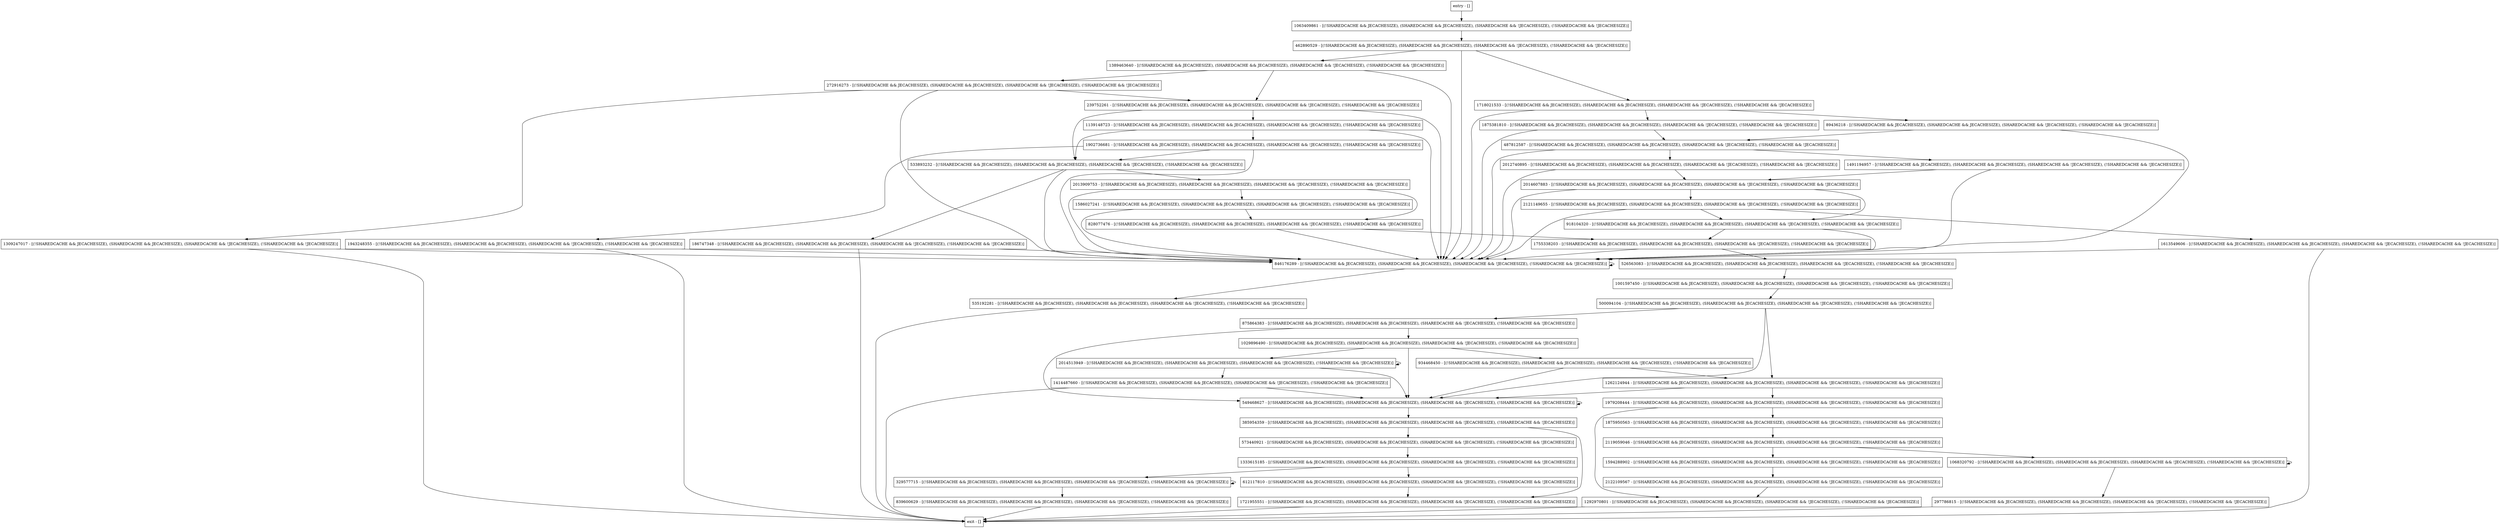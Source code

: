 digraph getEnvironment {
node [shape=record];
573440921 [label="573440921 - [(!SHAREDCACHE && JECACHESIZE), (SHAREDCACHE && JECACHESIZE), (SHAREDCACHE && !JECACHESIZE), (!SHAREDCACHE && !JECACHESIZE)]"];
1902736681 [label="1902736681 - [(!SHAREDCACHE && JECACHESIZE), (SHAREDCACHE && JECACHESIZE), (SHAREDCACHE && !JECACHESIZE), (!SHAREDCACHE && !JECACHESIZE)]"];
526563083 [label="526563083 - [(!SHAREDCACHE && JECACHESIZE), (SHAREDCACHE && JECACHESIZE), (SHAREDCACHE && !JECACHESIZE), (!SHAREDCACHE && !JECACHESIZE)]"];
1389463640 [label="1389463640 - [(!SHAREDCACHE && JECACHESIZE), (SHAREDCACHE && JECACHESIZE), (SHAREDCACHE && !JECACHESIZE), (!SHAREDCACHE && !JECACHESIZE)]"];
1063409861 [label="1063409861 - [(!SHAREDCACHE && JECACHESIZE), (SHAREDCACHE && JECACHESIZE), (SHAREDCACHE && !JECACHESIZE), (!SHAREDCACHE && !JECACHESIZE)]"];
89436218 [label="89436218 - [(!SHAREDCACHE && JECACHESIZE), (SHAREDCACHE && JECACHESIZE), (SHAREDCACHE && !JECACHESIZE), (!SHAREDCACHE && !JECACHESIZE)]"];
1333615185 [label="1333615185 - [(!SHAREDCACHE && JECACHESIZE), (SHAREDCACHE && JECACHESIZE), (SHAREDCACHE && !JECACHESIZE), (!SHAREDCACHE && !JECACHESIZE)]"];
1029896490 [label="1029896490 - [(!SHAREDCACHE && JECACHESIZE), (SHAREDCACHE && JECACHESIZE), (SHAREDCACHE && !JECACHESIZE), (!SHAREDCACHE && !JECACHESIZE)]"];
329577715 [label="329577715 - [(!SHAREDCACHE && JECACHESIZE), (SHAREDCACHE && JECACHESIZE), (SHAREDCACHE && !JECACHESIZE), (!SHAREDCACHE && !JECACHESIZE)]"];
2013909753 [label="2013909753 - [(!SHAREDCACHE && JECACHESIZE), (SHAREDCACHE && JECACHESIZE), (SHAREDCACHE && !JECACHESIZE), (!SHAREDCACHE && !JECACHESIZE)]"];
1613549606 [label="1613549606 - [(!SHAREDCACHE && JECACHESIZE), (SHAREDCACHE && JECACHESIZE), (SHAREDCACHE && !JECACHESIZE), (!SHAREDCACHE && !JECACHESIZE)]"];
487812587 [label="487812587 - [(!SHAREDCACHE && JECACHESIZE), (SHAREDCACHE && JECACHESIZE), (SHAREDCACHE && !JECACHESIZE), (!SHAREDCACHE && !JECACHESIZE)]"];
297786815 [label="297786815 - [(!SHAREDCACHE && JECACHESIZE), (SHAREDCACHE && JECACHESIZE), (SHAREDCACHE && !JECACHESIZE), (!SHAREDCACHE && !JECACHESIZE)]"];
1309247017 [label="1309247017 - [(!SHAREDCACHE && JECACHESIZE), (SHAREDCACHE && JECACHESIZE), (SHAREDCACHE && !JECACHESIZE), (!SHAREDCACHE && !JECACHESIZE)]"];
2014607883 [label="2014607883 - [(!SHAREDCACHE && JECACHESIZE), (SHAREDCACHE && JECACHESIZE), (SHAREDCACHE && !JECACHESIZE), (!SHAREDCACHE && !JECACHESIZE)]"];
1262124944 [label="1262124944 - [(!SHAREDCACHE && JECACHESIZE), (SHAREDCACHE && JECACHESIZE), (SHAREDCACHE && !JECACHESIZE), (!SHAREDCACHE && !JECACHESIZE)]"];
612117810 [label="612117810 - [(!SHAREDCACHE && JECACHESIZE), (SHAREDCACHE && JECACHESIZE), (SHAREDCACHE && !JECACHESIZE), (!SHAREDCACHE && !JECACHESIZE)]"];
846176289 [label="846176289 - [(!SHAREDCACHE && JECACHESIZE), (SHAREDCACHE && JECACHESIZE), (SHAREDCACHE && !JECACHESIZE), (!SHAREDCACHE && !JECACHESIZE)]"];
239752261 [label="239752261 - [(!SHAREDCACHE && JECACHESIZE), (SHAREDCACHE && JECACHESIZE), (SHAREDCACHE && !JECACHESIZE), (!SHAREDCACHE && !JECACHESIZE)]"];
1594288902 [label="1594288902 - [(!SHAREDCACHE && JECACHESIZE), (SHAREDCACHE && JECACHESIZE), (SHAREDCACHE && !JECACHESIZE), (!SHAREDCACHE && !JECACHESIZE)]"];
1943248355 [label="1943248355 - [(!SHAREDCACHE && JECACHESIZE), (SHAREDCACHE && JECACHESIZE), (SHAREDCACHE && !JECACHESIZE), (!SHAREDCACHE && !JECACHESIZE)]"];
2012740895 [label="2012740895 - [(!SHAREDCACHE && JECACHESIZE), (SHAREDCACHE && JECACHESIZE), (SHAREDCACHE && !JECACHESIZE), (!SHAREDCACHE && !JECACHESIZE)]"];
entry [label="entry - []"];
exit [label="exit - []"];
918104320 [label="918104320 - [(!SHAREDCACHE && JECACHESIZE), (SHAREDCACHE && JECACHESIZE), (SHAREDCACHE && !JECACHESIZE), (!SHAREDCACHE && !JECACHESIZE)]"];
1875381810 [label="1875381810 - [(!SHAREDCACHE && JECACHESIZE), (SHAREDCACHE && JECACHESIZE), (SHAREDCACHE && !JECACHESIZE), (!SHAREDCACHE && !JECACHESIZE)]"];
272916273 [label="272916273 - [(!SHAREDCACHE && JECACHESIZE), (SHAREDCACHE && JECACHESIZE), (SHAREDCACHE && !JECACHESIZE), (!SHAREDCACHE && !JECACHESIZE)]"];
385954359 [label="385954359 - [(!SHAREDCACHE && JECACHESIZE), (SHAREDCACHE && JECACHESIZE), (SHAREDCACHE && !JECACHESIZE), (!SHAREDCACHE && !JECACHESIZE)]"];
533893232 [label="533893232 - [(!SHAREDCACHE && JECACHESIZE), (SHAREDCACHE && JECACHESIZE), (SHAREDCACHE && !JECACHESIZE), (!SHAREDCACHE && !JECACHESIZE)]"];
2122109567 [label="2122109567 - [(!SHAREDCACHE && JECACHESIZE), (SHAREDCACHE && JECACHESIZE), (SHAREDCACHE && !JECACHESIZE), (!SHAREDCACHE && !JECACHESIZE)]"];
1068320792 [label="1068320792 - [(!SHAREDCACHE && JECACHESIZE), (SHAREDCACHE && JECACHESIZE), (SHAREDCACHE && !JECACHESIZE), (!SHAREDCACHE && !JECACHESIZE)]"];
1979208444 [label="1979208444 - [(!SHAREDCACHE && JECACHESIZE), (SHAREDCACHE && JECACHESIZE), (SHAREDCACHE && !JECACHESIZE), (!SHAREDCACHE && !JECACHESIZE)]"];
549468627 [label="549468627 - [(!SHAREDCACHE && JECACHESIZE), (SHAREDCACHE && JECACHESIZE), (SHAREDCACHE && !JECACHESIZE), (!SHAREDCACHE && !JECACHESIZE)]"];
1491194957 [label="1491194957 - [(!SHAREDCACHE && JECACHESIZE), (SHAREDCACHE && JECACHESIZE), (SHAREDCACHE && !JECACHESIZE), (!SHAREDCACHE && !JECACHESIZE)]"];
1292970801 [label="1292970801 - [(!SHAREDCACHE && JECACHESIZE), (SHAREDCACHE && JECACHESIZE), (SHAREDCACHE && !JECACHESIZE), (!SHAREDCACHE && !JECACHESIZE)]"];
2121149655 [label="2121149655 - [(!SHAREDCACHE && JECACHESIZE), (SHAREDCACHE && JECACHESIZE), (SHAREDCACHE && !JECACHESIZE), (!SHAREDCACHE && !JECACHESIZE)]"];
500094104 [label="500094104 - [(!SHAREDCACHE && JECACHESIZE), (SHAREDCACHE && JECACHESIZE), (SHAREDCACHE && !JECACHESIZE), (!SHAREDCACHE && !JECACHESIZE)]"];
186747348 [label="186747348 - [(!SHAREDCACHE && JECACHESIZE), (SHAREDCACHE && JECACHESIZE), (SHAREDCACHE && !JECACHESIZE), (!SHAREDCACHE && !JECACHESIZE)]"];
934468450 [label="934468450 - [(!SHAREDCACHE && JECACHESIZE), (SHAREDCACHE && JECACHESIZE), (SHAREDCACHE && !JECACHESIZE), (!SHAREDCACHE && !JECACHESIZE)]"];
828077476 [label="828077476 - [(!SHAREDCACHE && JECACHESIZE), (SHAREDCACHE && JECACHESIZE), (SHAREDCACHE && !JECACHESIZE), (!SHAREDCACHE && !JECACHESIZE)]"];
1755338203 [label="1755338203 - [(!SHAREDCACHE && JECACHESIZE), (SHAREDCACHE && JECACHESIZE), (SHAREDCACHE && !JECACHESIZE), (!SHAREDCACHE && !JECACHESIZE)]"];
462890529 [label="462890529 - [(!SHAREDCACHE && JECACHESIZE), (SHAREDCACHE && JECACHESIZE), (SHAREDCACHE && !JECACHESIZE), (!SHAREDCACHE && !JECACHESIZE)]"];
839600629 [label="839600629 - [(!SHAREDCACHE && JECACHESIZE), (SHAREDCACHE && JECACHESIZE), (SHAREDCACHE && !JECACHESIZE), (!SHAREDCACHE && !JECACHESIZE)]"];
1414487660 [label="1414487660 - [(!SHAREDCACHE && JECACHESIZE), (SHAREDCACHE && JECACHESIZE), (SHAREDCACHE && !JECACHESIZE), (!SHAREDCACHE && !JECACHESIZE)]"];
1001597450 [label="1001597450 - [(!SHAREDCACHE && JECACHESIZE), (SHAREDCACHE && JECACHESIZE), (SHAREDCACHE && !JECACHESIZE), (!SHAREDCACHE && !JECACHESIZE)]"];
1718021533 [label="1718021533 - [(!SHAREDCACHE && JECACHESIZE), (SHAREDCACHE && JECACHESIZE), (SHAREDCACHE && !JECACHESIZE), (!SHAREDCACHE && !JECACHESIZE)]"];
1721955551 [label="1721955551 - [(!SHAREDCACHE && JECACHESIZE), (SHAREDCACHE && JECACHESIZE), (SHAREDCACHE && !JECACHESIZE), (!SHAREDCACHE && !JECACHESIZE)]"];
2014513949 [label="2014513949 - [(!SHAREDCACHE && JECACHESIZE), (SHAREDCACHE && JECACHESIZE), (SHAREDCACHE && !JECACHESIZE), (!SHAREDCACHE && !JECACHESIZE)]"];
875864383 [label="875864383 - [(!SHAREDCACHE && JECACHESIZE), (SHAREDCACHE && JECACHESIZE), (SHAREDCACHE && !JECACHESIZE), (!SHAREDCACHE && !JECACHESIZE)]"];
535192281 [label="535192281 - [(!SHAREDCACHE && JECACHESIZE), (SHAREDCACHE && JECACHESIZE), (SHAREDCACHE && !JECACHESIZE), (!SHAREDCACHE && !JECACHESIZE)]"];
1139148723 [label="1139148723 - [(!SHAREDCACHE && JECACHESIZE), (SHAREDCACHE && JECACHESIZE), (SHAREDCACHE && !JECACHESIZE), (!SHAREDCACHE && !JECACHESIZE)]"];
1586027241 [label="1586027241 - [(!SHAREDCACHE && JECACHESIZE), (SHAREDCACHE && JECACHESIZE), (SHAREDCACHE && !JECACHESIZE), (!SHAREDCACHE && !JECACHESIZE)]"];
1875950563 [label="1875950563 - [(!SHAREDCACHE && JECACHESIZE), (SHAREDCACHE && JECACHESIZE), (SHAREDCACHE && !JECACHESIZE), (!SHAREDCACHE && !JECACHESIZE)]"];
2119059046 [label="2119059046 - [(!SHAREDCACHE && JECACHESIZE), (SHAREDCACHE && JECACHESIZE), (SHAREDCACHE && !JECACHESIZE), (!SHAREDCACHE && !JECACHESIZE)]"];
entry;
exit;
573440921 -> 1333615185;
1902736681 -> 533893232;
1902736681 -> 1943248355;
1902736681 -> 846176289;
526563083 -> 1001597450;
1389463640 -> 239752261;
1389463640 -> 272916273;
1389463640 -> 846176289;
1063409861 -> 462890529;
89436218 -> 487812587;
89436218 -> 846176289;
1333615185 -> 329577715;
1333615185 -> 612117810;
1029896490 -> 549468627;
1029896490 -> 934468450;
1029896490 -> 2014513949;
329577715 -> 329577715;
329577715 -> 839600629;
2013909753 -> 1586027241;
2013909753 -> 828077476;
2013909753 -> 846176289;
1613549606 -> exit;
1613549606 -> 846176289;
487812587 -> 1491194957;
487812587 -> 2012740895;
487812587 -> 846176289;
297786815 -> exit;
1309247017 -> exit;
1309247017 -> 846176289;
2014607883 -> 918104320;
2014607883 -> 2121149655;
2014607883 -> 846176289;
1262124944 -> 1979208444;
1262124944 -> 549468627;
612117810 -> 1721955551;
846176289 -> 535192281;
846176289 -> 846176289;
239752261 -> 1139148723;
239752261 -> 533893232;
239752261 -> 846176289;
1594288902 -> 2122109567;
1943248355 -> exit;
1943248355 -> 846176289;
2012740895 -> 2014607883;
2012740895 -> 846176289;
entry -> 1063409861;
918104320 -> 1755338203;
918104320 -> 846176289;
1875381810 -> 487812587;
1875381810 -> 846176289;
272916273 -> 239752261;
272916273 -> 1309247017;
272916273 -> 846176289;
385954359 -> 573440921;
385954359 -> 1721955551;
533893232 -> 186747348;
533893232 -> 2013909753;
533893232 -> 846176289;
2122109567 -> 1292970801;
1068320792 -> 297786815;
1068320792 -> 1068320792;
1979208444 -> 1875950563;
1979208444 -> 1292970801;
549468627 -> 549468627;
549468627 -> 385954359;
1491194957 -> 2014607883;
1491194957 -> 846176289;
1292970801 -> exit;
2121149655 -> 918104320;
2121149655 -> 1613549606;
2121149655 -> 846176289;
500094104 -> 549468627;
500094104 -> 1262124944;
500094104 -> 875864383;
186747348 -> exit;
186747348 -> 846176289;
934468450 -> 549468627;
934468450 -> 1262124944;
828077476 -> 1755338203;
828077476 -> 846176289;
1755338203 -> 526563083;
1755338203 -> 846176289;
462890529 -> 1389463640;
462890529 -> 1718021533;
462890529 -> 846176289;
839600629 -> exit;
1414487660 -> exit;
1414487660 -> 549468627;
1001597450 -> 500094104;
1718021533 -> 1875381810;
1718021533 -> 89436218;
1718021533 -> 846176289;
1721955551 -> exit;
2014513949 -> 549468627;
2014513949 -> 2014513949;
2014513949 -> 1414487660;
875864383 -> 1029896490;
875864383 -> 549468627;
535192281 -> exit;
1139148723 -> 1902736681;
1139148723 -> 533893232;
1139148723 -> 846176289;
1586027241 -> 828077476;
1586027241 -> 846176289;
1875950563 -> 2119059046;
2119059046 -> 1594288902;
2119059046 -> 1068320792;
}
